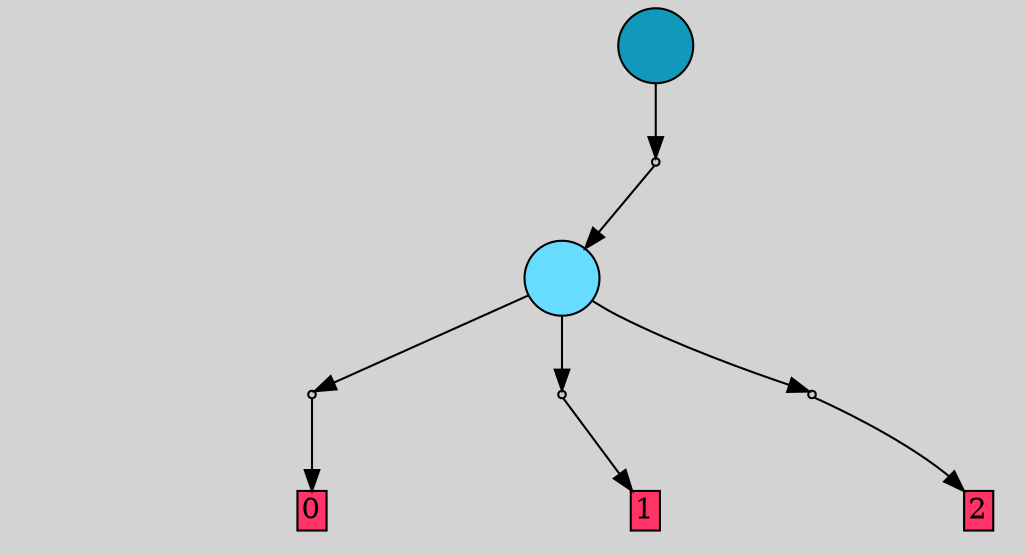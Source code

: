 // File exported with GEGELATI v1.3.1
// On the 2024-04-01 23:59:53
// With the File::TPGGraphDotExporter
digraph{
	graph[pad = "0.212, 0.055" bgcolor = lightgray]
	node[shape=circle style = filled label = ""]
		T0 [fillcolor="#1199bb"]
		T1 [fillcolor="#66ddff"]
		P0 [fillcolor="#cccccc" shape=point] //
		I0 [shape=box style=invis label="0|0&1|1#1|2&#92;n"]
		P0 -> I0[style=invis]
		T0 -> P0 -> T1
		P1 [fillcolor="#cccccc" shape=point] //
		I1 [shape=box style=invis label="1|0&0|1#0|0&#92;n"]
		P1 -> I1[style=invis]
		A0 [fillcolor="#ff3366" shape=box margin=0.03 width=0 height=0 label="0"]
		T1 -> P1 -> A0
		P2 [fillcolor="#cccccc" shape=point] //
		I2 [shape=box style=invis label="1|0&0|1#0|0&#92;n"]
		P2 -> I2[style=invis]
		A1 [fillcolor="#ff3366" shape=box margin=0.03 width=0 height=0 label="1"]
		T1 -> P2 -> A1
		P3 [fillcolor="#cccccc" shape=point] //
		I3 [shape=box style=invis label="0|0&1|1#1|2&#92;n"]
		P3 -> I3[style=invis]
		A2 [fillcolor="#ff3366" shape=box margin=0.03 width=0 height=0 label="2"]
		T1 -> P3 -> A2
		{ rank= same T0 }
}
